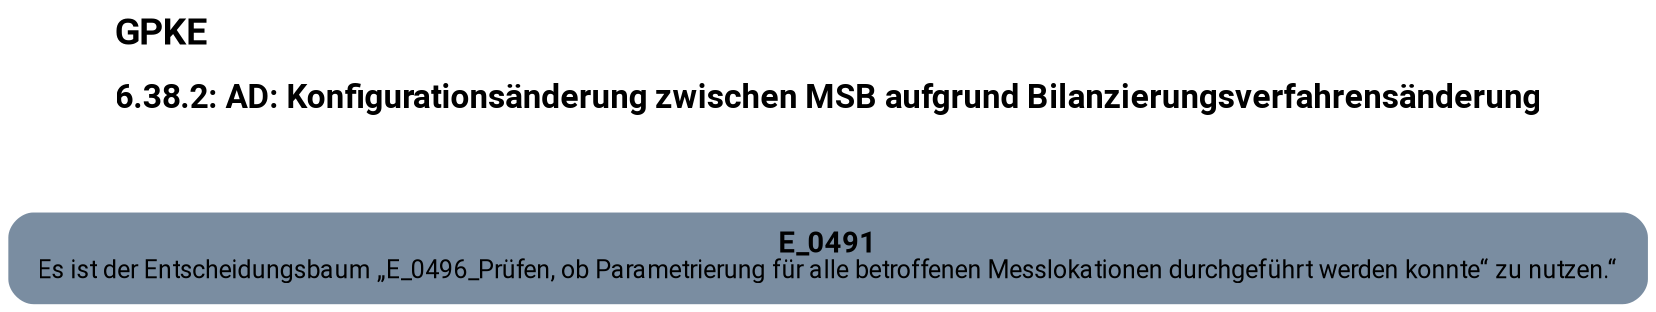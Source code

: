 digraph D {
    labelloc="t";
    label=<<B><FONT POINT-SIZE="18">GPKE</FONT></B><BR align="left"/><BR/><B><FONT POINT-SIZE="16">6.38.2: AD: Konfigurationsänderung zwischen MSB aufgrund Bilanzierungsverfahrensänderung</FONT></B><BR align="left"/><BR/><BR/><BR/>>;
    ratio="compress";
    concentrate=true;
    pack=true;
    rankdir=TB;
    packmode="array";
    size="20,20";
    "Empty" [margin="0.2,0.12", shape=box, style="filled,rounded", penwidth=0.0, fillcolor="#7a8da1", label=<<B>E_0491</B><BR align="center"/><FONT point-size="12">Es ist der Entscheidungsbaum „E_0496_Prüfen, ob Parametrierung für alle betroffenen Messlokationen durchgeführt werden konnte“ zu nutzen.“</FONT><BR align="center"/>>, fontname="Roboto, sans-serif"];


    bgcolor="transparent";
fontname="Roboto, sans-serif";
}